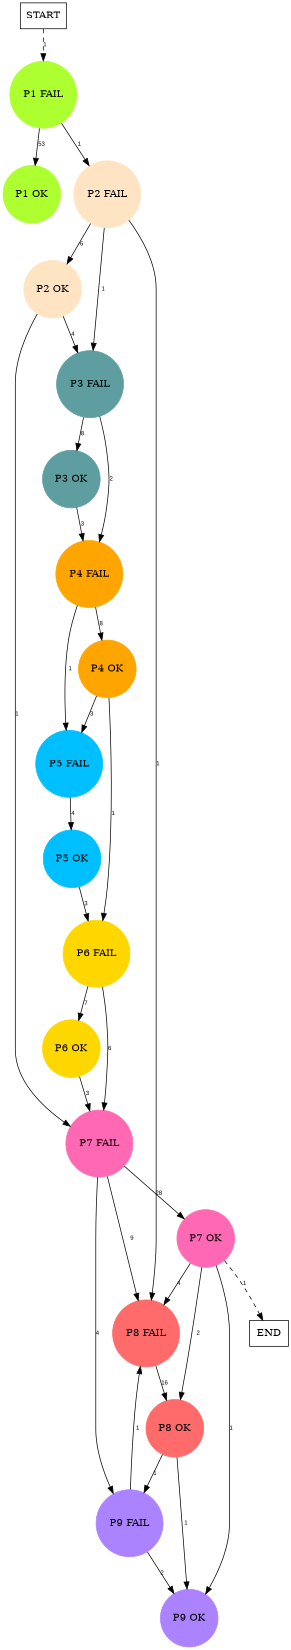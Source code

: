 digraph graphname {
	dpi = 150
	size="16,11!";
	margin = 0;
"P1 FAIL" [shape=circle, color=greenyellow, style=filled]"P1 OK" [shape=circle, color=greenyellow, style=filled]"P2 FAIL" [shape=circle, color=bisque, style=filled]"P2 OK" [shape=circle, color=bisque, style=filled]"P3 FAIL" [shape=circle, color=cadetblue, style=filled]"P3 OK" [shape=circle, color=cadetblue, style=filled]"P4 FAIL" [shape=circle, color=orange, style=filled]"P4 OK" [shape=circle, color=orange, style=filled]"P5 FAIL" [shape=circle, color=deepskyblue, style=filled]"P6 FAIL" [shape=circle, color=gold, style=filled]"P6 OK" [shape=circle, color=gold, style=filled]"P7 FAIL" [shape=circle, color=hotpink, style=filled]"P7 OK" [shape=circle, color=hotpink, style=filled]"P9 FAIL" [shape=circle, color=mediumpurple1, style=filled]"P8 FAIL" [shape=circle, color=indianred1, style=filled]"P8 OK" [shape=circle, color=indianred1, style=filled]"P9 OK" [shape=circle, color=mediumpurple1, style=filled]"P5 OK" [shape=circle, color=deepskyblue, style=filled]"START" [shape=box, fillcolor=white, style=filled, color=black]"END" [shape=box, fillcolor=white, style=filled, color=black]"P1 FAIL" -> "P1 OK" [ label ="53" labelfloat=false fontname="Arial" fontsize=8]
"P1 FAIL" -> "P2 FAIL" [ label ="1" labelfloat=false fontname="Arial" fontsize=8]
"P2 FAIL" -> "P2 OK" [ label ="6" labelfloat=false fontname="Arial" fontsize=8]
"P2 FAIL" -> "P3 FAIL" [ label ="1" labelfloat=false fontname="Arial" fontsize=8]
"P2 FAIL" -> "P8 FAIL" [ label ="1" labelfloat=false fontname="Arial" fontsize=8]
"P2 OK" -> "P3 FAIL" [ label ="4" labelfloat=false fontname="Arial" fontsize=8]
"P2 OK" -> "P7 FAIL" [ label ="1" labelfloat=false fontname="Arial" fontsize=8]
"P3 FAIL" -> "P3 OK" [ label ="8" labelfloat=false fontname="Arial" fontsize=8]
"P3 FAIL" -> "P4 FAIL" [ label ="2" labelfloat=false fontname="Arial" fontsize=8]
"P3 OK" -> "P4 FAIL" [ label ="3" labelfloat=false fontname="Arial" fontsize=8]
"P4 FAIL" -> "P4 OK" [ label ="8" labelfloat=false fontname="Arial" fontsize=8]
"P4 FAIL" -> "P5 FAIL" [ label ="1" labelfloat=false fontname="Arial" fontsize=8]
"P4 OK" -> "P5 FAIL" [ label ="3" labelfloat=false fontname="Arial" fontsize=8]
"P4 OK" -> "P6 FAIL" [ label ="1" labelfloat=false fontname="Arial" fontsize=8]
"P5 FAIL" -> "P5 OK" [ label ="4" labelfloat=false fontname="Arial" fontsize=8]
"P6 FAIL" -> "P6 OK" [ label ="7" labelfloat=false fontname="Arial" fontsize=8]
"P6 FAIL" -> "P7 FAIL" [ label ="6" labelfloat=false fontname="Arial" fontsize=8]
"P6 OK" -> "P7 FAIL" [ label ="3" labelfloat=false fontname="Arial" fontsize=8]
"P7 FAIL" -> "P7 OK" [ label ="28" labelfloat=false fontname="Arial" fontsize=8]
"P7 FAIL" -> "P9 FAIL" [ label ="4" labelfloat=false fontname="Arial" fontsize=8]
"P7 FAIL" -> "P8 FAIL" [ label ="9" labelfloat=false fontname="Arial" fontsize=8]
"P7 OK" -> "P8 FAIL" [ label ="4" labelfloat=false fontname="Arial" fontsize=8]
"P7 OK" -> "P8 OK" [ label ="2" labelfloat=false fontname="Arial" fontsize=8]
"P7 OK" -> "P9 OK" [ label ="1" labelfloat=false fontname="Arial" fontsize=8]
"P7 OK" -> "END" [ style = dashed label ="1" labelfloat=false fontname="Arial" fontsize=8]
"P9 FAIL" -> "P8 FAIL" [ label ="1" labelfloat=false fontname="Arial" fontsize=8]
"P9 FAIL" -> "P9 OK" [ label ="2" labelfloat=false fontname="Arial" fontsize=8]
"P8 FAIL" -> "P8 OK" [ label ="16" labelfloat=false fontname="Arial" fontsize=8]
"P8 OK" -> "P9 FAIL" [ label ="1" labelfloat=false fontname="Arial" fontsize=8]
"P8 OK" -> "P9 OK" [ label ="1" labelfloat=false fontname="Arial" fontsize=8]
"P5 OK" -> "P6 FAIL" [ label ="3" labelfloat=false fontname="Arial" fontsize=8]
"START" -> "P1 FAIL" [ style = dashed label ="1" labelfloat=false fontname="Arial" fontsize=8]
}